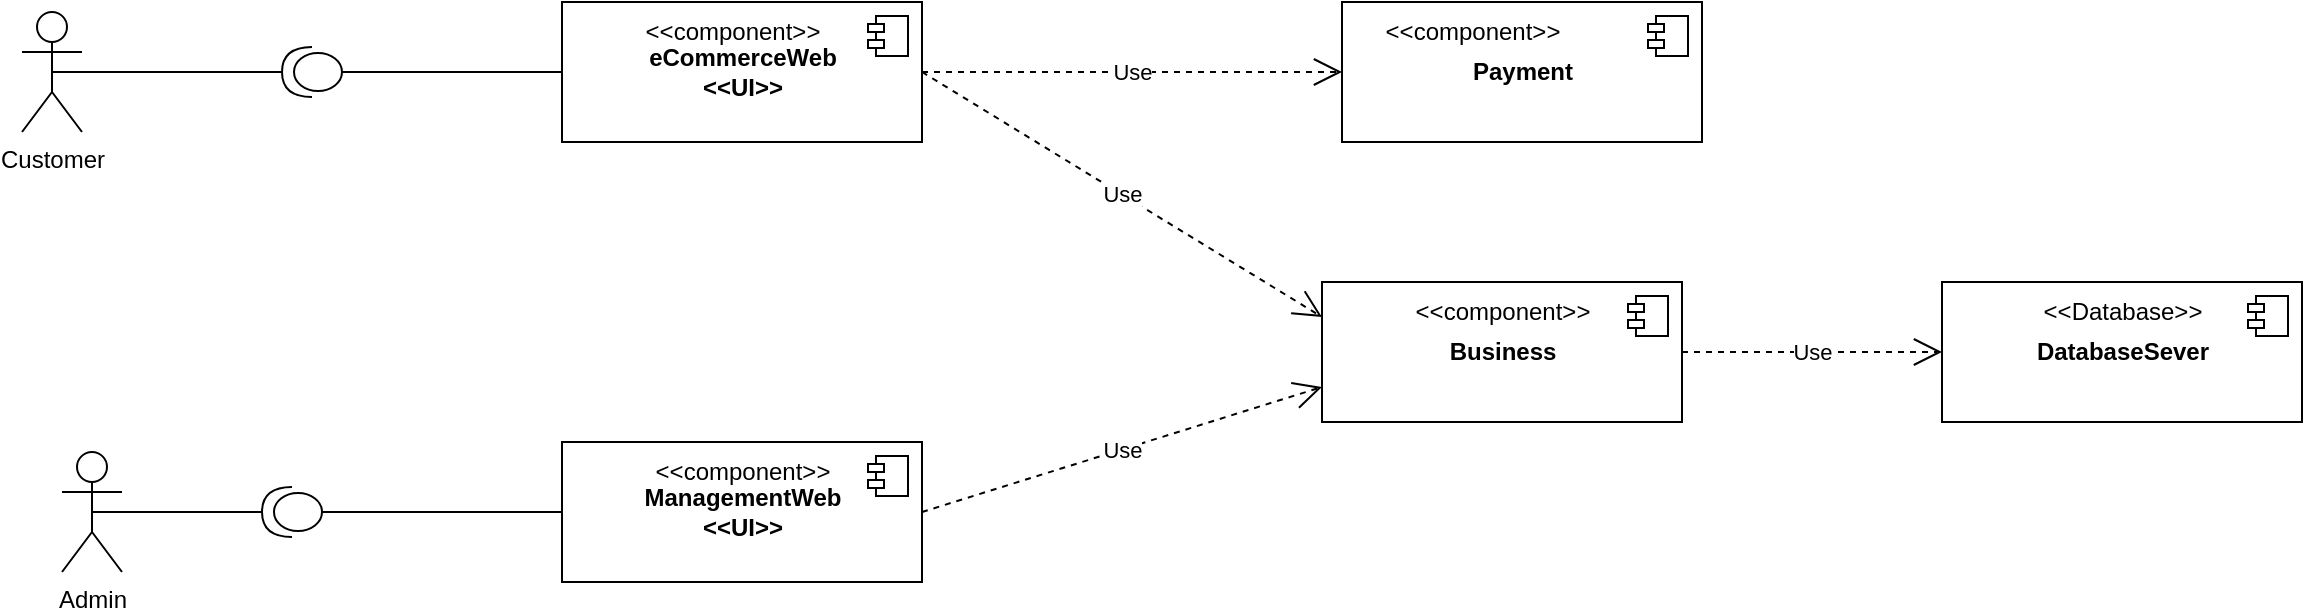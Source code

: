 <mxfile version="20.0.3" type="device"><diagram id="DD5t1s0U4hDO8esIhhX1" name="Page-1"><mxGraphModel dx="1038" dy="571" grid="1" gridSize="10" guides="1" tooltips="1" connect="1" arrows="1" fold="1" page="1" pageScale="1" pageWidth="3000" pageHeight="1700" math="0" shadow="0"><root><mxCell id="0"/><mxCell id="1" parent="0"/><mxCell id="b3MLfZFBEdvctO2zZfdp-2" value="&lt;b&gt;eCommerceWeb&lt;br&gt;&amp;lt;&amp;lt;UI&amp;gt;&amp;gt;&lt;br&gt;&lt;/b&gt;" style="html=1;dropTarget=0;" parent="1" vertex="1"><mxGeometry x="330" y="160" width="180" height="70" as="geometry"/></mxCell><mxCell id="b3MLfZFBEdvctO2zZfdp-3" value="" style="shape=module;jettyWidth=8;jettyHeight=4;" parent="b3MLfZFBEdvctO2zZfdp-2" vertex="1"><mxGeometry x="1" width="20" height="20" relative="1" as="geometry"><mxPoint x="-27" y="7" as="offset"/></mxGeometry></mxCell><mxCell id="b3MLfZFBEdvctO2zZfdp-4" value="&amp;lt;&amp;lt;component&amp;gt;&amp;gt;" style="text;html=1;align=center;verticalAlign=middle;resizable=0;points=[];autosize=1;strokeColor=none;fillColor=none;" parent="1" vertex="1"><mxGeometry x="360" y="160" width="110" height="30" as="geometry"/></mxCell><mxCell id="b3MLfZFBEdvctO2zZfdp-5" value="&lt;b&gt;ManagementWeb&lt;br&gt;&amp;lt;&amp;lt;UI&amp;gt;&amp;gt;&lt;br&gt;&lt;/b&gt;" style="html=1;dropTarget=0;" parent="1" vertex="1"><mxGeometry x="330" y="380" width="180" height="70" as="geometry"/></mxCell><mxCell id="b3MLfZFBEdvctO2zZfdp-6" value="" style="shape=module;jettyWidth=8;jettyHeight=4;" parent="b3MLfZFBEdvctO2zZfdp-5" vertex="1"><mxGeometry x="1" width="20" height="20" relative="1" as="geometry"><mxPoint x="-27" y="7" as="offset"/></mxGeometry></mxCell><mxCell id="b3MLfZFBEdvctO2zZfdp-7" value="&amp;lt;&amp;lt;component&amp;gt;&amp;gt;" style="text;html=1;align=center;verticalAlign=middle;resizable=0;points=[];autosize=1;strokeColor=none;fillColor=none;" parent="1" vertex="1"><mxGeometry x="365" y="380" width="110" height="30" as="geometry"/></mxCell><mxCell id="b3MLfZFBEdvctO2zZfdp-8" value="&lt;b&gt;Payment&lt;/b&gt;" style="html=1;dropTarget=0;" parent="1" vertex="1"><mxGeometry x="720" y="160" width="180" height="70" as="geometry"/></mxCell><mxCell id="b3MLfZFBEdvctO2zZfdp-9" value="" style="shape=module;jettyWidth=8;jettyHeight=4;" parent="b3MLfZFBEdvctO2zZfdp-8" vertex="1"><mxGeometry x="1" width="20" height="20" relative="1" as="geometry"><mxPoint x="-27" y="7" as="offset"/></mxGeometry></mxCell><mxCell id="b3MLfZFBEdvctO2zZfdp-10" value="&amp;lt;&amp;lt;component&amp;gt;&amp;gt;" style="text;html=1;align=center;verticalAlign=middle;resizable=0;points=[];autosize=1;strokeColor=none;fillColor=none;" parent="1" vertex="1"><mxGeometry x="730" y="160" width="110" height="30" as="geometry"/></mxCell><mxCell id="b3MLfZFBEdvctO2zZfdp-16" value="Use" style="endArrow=open;endSize=12;dashed=1;html=1;rounded=0;exitX=1;exitY=0.5;exitDx=0;exitDy=0;entryX=0;entryY=0.5;entryDx=0;entryDy=0;" parent="1" source="b3MLfZFBEdvctO2zZfdp-2" target="b3MLfZFBEdvctO2zZfdp-8" edge="1"><mxGeometry width="160" relative="1" as="geometry"><mxPoint x="650" y="300" as="sourcePoint"/><mxPoint x="810" y="300" as="targetPoint"/></mxGeometry></mxCell><mxCell id="b3MLfZFBEdvctO2zZfdp-19" value="&lt;b&gt;DatabaseSever&lt;/b&gt;" style="html=1;dropTarget=0;" parent="1" vertex="1"><mxGeometry x="1020" y="300" width="180" height="70" as="geometry"/></mxCell><mxCell id="b3MLfZFBEdvctO2zZfdp-20" value="" style="shape=module;jettyWidth=8;jettyHeight=4;" parent="b3MLfZFBEdvctO2zZfdp-19" vertex="1"><mxGeometry x="1" width="20" height="20" relative="1" as="geometry"><mxPoint x="-27" y="7" as="offset"/></mxGeometry></mxCell><mxCell id="b3MLfZFBEdvctO2zZfdp-21" value="&amp;lt;&amp;lt;Database&amp;gt;&amp;gt;" style="text;html=1;align=center;verticalAlign=middle;resizable=0;points=[];autosize=1;strokeColor=none;fillColor=none;" parent="1" vertex="1"><mxGeometry x="1060" y="300" width="100" height="30" as="geometry"/></mxCell><mxCell id="b3MLfZFBEdvctO2zZfdp-22" value="&lt;b&gt;Business&lt;/b&gt;" style="html=1;dropTarget=0;" parent="1" vertex="1"><mxGeometry x="710" y="300" width="180" height="70" as="geometry"/></mxCell><mxCell id="b3MLfZFBEdvctO2zZfdp-23" value="" style="shape=module;jettyWidth=8;jettyHeight=4;" parent="b3MLfZFBEdvctO2zZfdp-22" vertex="1"><mxGeometry x="1" width="20" height="20" relative="1" as="geometry"><mxPoint x="-27" y="7" as="offset"/></mxGeometry></mxCell><mxCell id="b3MLfZFBEdvctO2zZfdp-24" value="&amp;lt;&amp;lt;component&amp;gt;&amp;gt;" style="text;html=1;align=center;verticalAlign=middle;resizable=0;points=[];autosize=1;strokeColor=none;fillColor=none;" parent="1" vertex="1"><mxGeometry x="745" y="300" width="110" height="30" as="geometry"/></mxCell><mxCell id="b3MLfZFBEdvctO2zZfdp-25" value="Use" style="endArrow=open;endSize=12;dashed=1;html=1;rounded=0;exitX=1;exitY=0.5;exitDx=0;exitDy=0;entryX=0;entryY=0.75;entryDx=0;entryDy=0;" parent="1" source="b3MLfZFBEdvctO2zZfdp-5" target="b3MLfZFBEdvctO2zZfdp-22" edge="1"><mxGeometry width="160" relative="1" as="geometry"><mxPoint x="650" y="300" as="sourcePoint"/><mxPoint x="810" y="300" as="targetPoint"/></mxGeometry></mxCell><mxCell id="b3MLfZFBEdvctO2zZfdp-27" value="Use" style="endArrow=open;endSize=12;dashed=1;html=1;rounded=0;exitX=1;exitY=0.5;exitDx=0;exitDy=0;entryX=0;entryY=0.25;entryDx=0;entryDy=0;" parent="1" source="b3MLfZFBEdvctO2zZfdp-2" target="b3MLfZFBEdvctO2zZfdp-22" edge="1"><mxGeometry width="160" relative="1" as="geometry"><mxPoint x="650" y="300" as="sourcePoint"/><mxPoint x="810" y="300" as="targetPoint"/></mxGeometry></mxCell><mxCell id="b3MLfZFBEdvctO2zZfdp-28" value="Use" style="endArrow=open;endSize=12;dashed=1;html=1;rounded=0;exitX=1;exitY=0.5;exitDx=0;exitDy=0;entryX=0;entryY=0.5;entryDx=0;entryDy=0;" parent="1" source="b3MLfZFBEdvctO2zZfdp-22" target="b3MLfZFBEdvctO2zZfdp-19" edge="1"><mxGeometry width="160" relative="1" as="geometry"><mxPoint x="650" y="300" as="sourcePoint"/><mxPoint x="810" y="300" as="targetPoint"/></mxGeometry></mxCell><mxCell id="mkuJ_jrZHv_o79vUHf6R-10" value="" style="shape=providedRequiredInterface;html=1;verticalLabelPosition=bottom;sketch=0;direction=west;" parent="1" vertex="1"><mxGeometry x="190" y="182.5" width="30" height="25" as="geometry"/></mxCell><mxCell id="mkuJ_jrZHv_o79vUHf6R-12" value="" style="endArrow=none;html=1;rounded=0;exitX=0;exitY=0.5;exitDx=0;exitDy=0;exitPerimeter=0;entryX=0;entryY=0.5;entryDx=0;entryDy=0;" parent="1" source="mkuJ_jrZHv_o79vUHf6R-10" target="b3MLfZFBEdvctO2zZfdp-2" edge="1"><mxGeometry width="50" height="50" relative="1" as="geometry"><mxPoint x="470" y="310" as="sourcePoint"/><mxPoint x="520" y="260" as="targetPoint"/></mxGeometry></mxCell><mxCell id="mkuJ_jrZHv_o79vUHf6R-13" value="Customer" style="shape=umlActor;verticalLabelPosition=bottom;verticalAlign=top;html=1;" parent="1" vertex="1"><mxGeometry x="60" y="165" width="30" height="60" as="geometry"/></mxCell><mxCell id="mkuJ_jrZHv_o79vUHf6R-14" value="" style="endArrow=none;html=1;rounded=0;exitX=0.5;exitY=0.5;exitDx=0;exitDy=0;exitPerimeter=0;entryX=1;entryY=0.5;entryDx=0;entryDy=0;entryPerimeter=0;" parent="1" source="mkuJ_jrZHv_o79vUHf6R-13" target="mkuJ_jrZHv_o79vUHf6R-10" edge="1"><mxGeometry width="50" height="50" relative="1" as="geometry"><mxPoint x="470" y="470" as="sourcePoint"/><mxPoint x="520" y="420" as="targetPoint"/></mxGeometry></mxCell><mxCell id="mkuJ_jrZHv_o79vUHf6R-16" value="Admin" style="shape=umlActor;verticalLabelPosition=bottom;verticalAlign=top;html=1;" parent="1" vertex="1"><mxGeometry x="80" y="385" width="30" height="60" as="geometry"/></mxCell><mxCell id="mkuJ_jrZHv_o79vUHf6R-17" value="" style="shape=providedRequiredInterface;html=1;verticalLabelPosition=bottom;sketch=0;direction=west;" parent="1" vertex="1"><mxGeometry x="180" y="402.5" width="30" height="25" as="geometry"/></mxCell><mxCell id="mkuJ_jrZHv_o79vUHf6R-18" value="" style="endArrow=none;html=1;rounded=0;exitX=0;exitY=0.5;exitDx=0;exitDy=0;exitPerimeter=0;entryX=0;entryY=0.5;entryDx=0;entryDy=0;" parent="1" source="mkuJ_jrZHv_o79vUHf6R-17" target="b3MLfZFBEdvctO2zZfdp-5" edge="1"><mxGeometry width="50" height="50" relative="1" as="geometry"><mxPoint x="470" y="470" as="sourcePoint"/><mxPoint x="520" y="420" as="targetPoint"/></mxGeometry></mxCell><mxCell id="mkuJ_jrZHv_o79vUHf6R-20" value="" style="endArrow=none;html=1;rounded=0;exitX=1;exitY=0.5;exitDx=0;exitDy=0;exitPerimeter=0;entryX=0.5;entryY=0.5;entryDx=0;entryDy=0;entryPerimeter=0;" parent="1" source="mkuJ_jrZHv_o79vUHf6R-17" target="mkuJ_jrZHv_o79vUHf6R-16" edge="1"><mxGeometry width="50" height="50" relative="1" as="geometry"><mxPoint x="470" y="470" as="sourcePoint"/><mxPoint x="520" y="420" as="targetPoint"/></mxGeometry></mxCell></root></mxGraphModel></diagram></mxfile>
